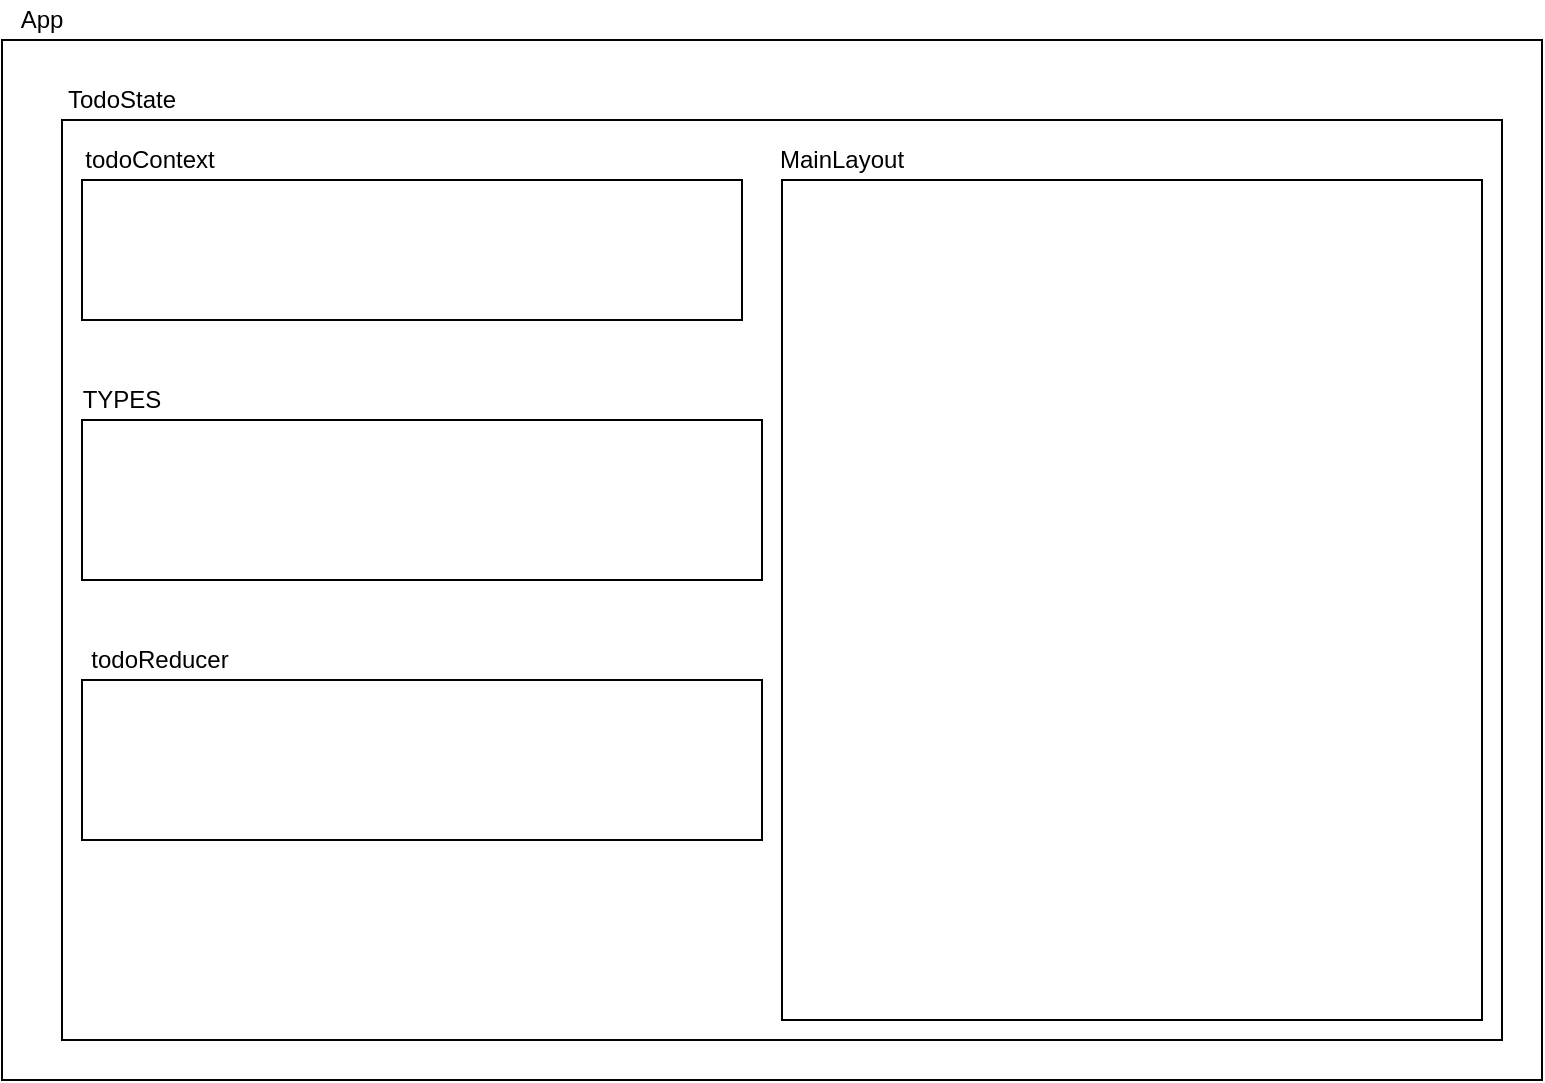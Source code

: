<mxfile version="12.9.9" type="device"><diagram id="V08_wc3P0QRgI4VvILbZ" name="Page-1"><mxGraphModel dx="1106" dy="877" grid="1" gridSize="10" guides="1" tooltips="1" connect="1" arrows="1" fold="1" page="1" pageScale="1" pageWidth="827" pageHeight="1169" math="0" shadow="0"><root><mxCell id="0"/><mxCell id="1" parent="0"/><mxCell id="g8bbZauGZOwiZimV6a4j-1" value="" style="rounded=0;whiteSpace=wrap;html=1;" vertex="1" parent="1"><mxGeometry x="20" y="50" width="770" height="520" as="geometry"/></mxCell><mxCell id="g8bbZauGZOwiZimV6a4j-2" value="App" style="text;html=1;strokeColor=none;fillColor=none;align=center;verticalAlign=middle;whiteSpace=wrap;rounded=0;" vertex="1" parent="1"><mxGeometry x="20" y="30" width="40" height="20" as="geometry"/></mxCell><mxCell id="g8bbZauGZOwiZimV6a4j-3" value="" style="rounded=0;whiteSpace=wrap;html=1;" vertex="1" parent="1"><mxGeometry x="50" y="90" width="720" height="460" as="geometry"/></mxCell><mxCell id="g8bbZauGZOwiZimV6a4j-4" value="TodoState" style="text;html=1;strokeColor=none;fillColor=none;align=center;verticalAlign=middle;whiteSpace=wrap;rounded=0;" vertex="1" parent="1"><mxGeometry x="60" y="70" width="40" height="20" as="geometry"/></mxCell><mxCell id="g8bbZauGZOwiZimV6a4j-5" value="" style="rounded=0;whiteSpace=wrap;html=1;" vertex="1" parent="1"><mxGeometry x="410" y="120" width="350" height="420" as="geometry"/></mxCell><mxCell id="g8bbZauGZOwiZimV6a4j-6" value="MainLayout" style="text;html=1;strokeColor=none;fillColor=none;align=center;verticalAlign=middle;whiteSpace=wrap;rounded=0;" vertex="1" parent="1"><mxGeometry x="420" y="100" width="40" height="20" as="geometry"/></mxCell><mxCell id="g8bbZauGZOwiZimV6a4j-10" value="" style="rounded=0;whiteSpace=wrap;html=1;" vertex="1" parent="1"><mxGeometry x="60" y="120" width="330" height="70" as="geometry"/></mxCell><mxCell id="g8bbZauGZOwiZimV6a4j-11" value="todoContext" style="text;html=1;strokeColor=none;fillColor=none;align=center;verticalAlign=middle;whiteSpace=wrap;rounded=0;" vertex="1" parent="1"><mxGeometry x="74" y="100" width="40" height="20" as="geometry"/></mxCell><mxCell id="g8bbZauGZOwiZimV6a4j-12" value="TYPES" style="text;html=1;strokeColor=none;fillColor=none;align=center;verticalAlign=middle;whiteSpace=wrap;rounded=0;" vertex="1" parent="1"><mxGeometry x="60" y="220" width="40" height="20" as="geometry"/></mxCell><mxCell id="g8bbZauGZOwiZimV6a4j-14" value="todoReducer" style="text;html=1;strokeColor=none;fillColor=none;align=center;verticalAlign=middle;whiteSpace=wrap;rounded=0;" vertex="1" parent="1"><mxGeometry x="60" y="350" width="78" height="20" as="geometry"/></mxCell><mxCell id="g8bbZauGZOwiZimV6a4j-15" value="" style="rounded=0;whiteSpace=wrap;html=1;" vertex="1" parent="1"><mxGeometry x="60" y="240" width="340" height="80" as="geometry"/></mxCell><mxCell id="g8bbZauGZOwiZimV6a4j-16" value="" style="rounded=0;whiteSpace=wrap;html=1;" vertex="1" parent="1"><mxGeometry x="60" y="370" width="340" height="80" as="geometry"/></mxCell></root></mxGraphModel></diagram></mxfile>